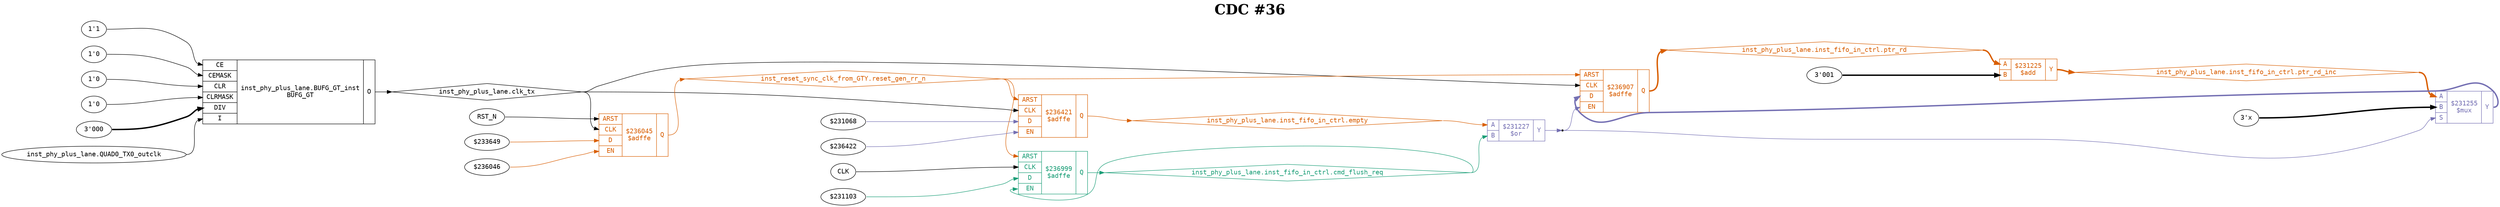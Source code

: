 digraph "spacefibre_light_top" {
label=<<b>CDC #36</b>>;
labelloc="t"
fontsize="30"
node ["fontname"="Courier"]
edge ["fontname"="Courier"]
rankdir="LR";
remincross=true;
n3 [ shape=diamond, label="inst_phy_plus_lane.clk_tx", color="black", fontcolor="black", href="/src/module_phy_plus_lane/phy_plus_lane.vhd#651" ];
n4 [ shape=diamond, label="inst_phy_plus_lane.inst_fifo_in_ctrl.cmd_flush_req", colorscheme="dark28", color="1", fontcolor="1", href="/src/ip/fifo_dc/fifo_dc.vhd#111" ];
n5 [ shape=diamond, label="inst_phy_plus_lane.inst_fifo_in_ctrl.empty", colorscheme="dark28", color="2", fontcolor="2", href="/src/ip/fifo_dc/fifo_dc.vhd#129" ];
n6 [ shape=diamond, label="inst_phy_plus_lane.inst_fifo_in_ctrl.ptr_rd", colorscheme="dark28", color="2", fontcolor="2", href="/src/ip/fifo_dc/fifo_dc.vhd#98" ];
n7 [ shape=diamond, label="inst_phy_plus_lane.inst_fifo_in_ctrl.ptr_rd_inc", colorscheme="dark28", color="2", fontcolor="2", href="/src/ip/fifo_dc/fifo_dc.vhd#99" ];
n8 [ shape=diamond, label="inst_reset_sync_clk_from_GTY.reset_gen_rr_n", colorscheme="dark28", color="2", fontcolor="2", href="/src/ip_spacefibre_light_top/reset_gen.vhd#46" ];
{ rank="source";}
{ rank="sink";}
v0 [ label="RST_N" ];
v1 [ label="$233649" ];
v2 [ label="$236046" ];
c14 [ shape=record, label="{{<p9> ARST|<p10> CLK|<p11> D|<p12> EN}|$236045\n$adffe|{<p13> Q}}", colorscheme="dark28", color="2", fontcolor="2" , href="/src/ip_spacefibre_light_top/reset_gen.vhd#56"  ];
v3 [ label="$231068" ];
v4 [ label="$236422" ];
c15 [ shape=record, label="{{<p9> ARST|<p10> CLK|<p11> D|<p12> EN}|$236421\n$adffe|{<p13> Q}}", colorscheme="dark28", color="2", fontcolor="2" , href="/src/ip/fifo_dc/fifo_dc.vhd#378"  ];
c16 [ shape=record, label="{{<p9> ARST|<p10> CLK|<p11> D|<p12> EN}|$236907\n$adffe|{<p13> Q}}", colorscheme="dark28", color="2", fontcolor="2" , href="/src/ip/fifo_dc/fifo_dc.vhd#321"  ];
v5 [ label="CLK" ];
v6 [ label="$231103" ];
c17 [ shape=record, label="{{<p9> ARST|<p10> CLK|<p11> D|<p12> EN}|$236999\n$adffe|{<p13> Q}}", colorscheme="dark28", color="1", fontcolor="1" , href="/src/ip/fifo_dc/fifo_dc.vhd#440"  ];
v7 [ label="3'001" ];
c21 [ shape=record, label="{{<p18> A|<p19> B}|$231225\n$add|{<p20> Y}}", colorscheme="dark28", color="2", fontcolor="2" , href="/src/ip/fifo_dc/fifo_dc.vhd#289"  ];
c22 [ shape=record, label="{{<p18> A|<p19> B}|$231227\n$or|{<p20> Y}}", colorscheme="dark28", color="3", fontcolor="3" , href="/src/ip/fifo_dc/fifo_dc.vhd#290"  ];
v8 [ label="3'x" ];
c24 [ shape=record, label="{{<p18> A|<p19> B|<p23> S}|$231255\n$mux|{<p20> Y}}", colorscheme="dark28", color="3", fontcolor="3" , href="/src/ip/fifo_dc/fifo_dc.vhd#331"  ];
v9 [ label="1'1" ];
v10 [ label="1'0" ];
v11 [ label="1'0" ];
v12 [ label="1'0" ];
v13 [ label="3'000" ];
v14 [ label="inst_phy_plus_lane.QUAD0_TX0_outclk" ];
c32 [ shape=record, label="{{<p25> CE|<p26> CEMASK|<p27> CLR|<p28> CLRMASK|<p29> DIV|<p30> I}|inst_phy_plus_lane.BUFG_GT_inst\nBUFG_GT|{<p31> O}}", href="/src/module_phy_plus_lane/phy_plus_lane.vhd#997"  ];
n1 [ shape=point ];
c22:p20:e -> n1:w [colorscheme="dark28", color="3", fontcolor="3", label=""];
n1:e -> c16:p12:w [colorscheme="dark28", color="3", fontcolor="3", label=""];
n1:e -> c24:p23:w [colorscheme="dark28", color="3", fontcolor="3", label=""];
c24:p20:e -> c16:p11:w [colorscheme="dark28", color="3", fontcolor="3", style="setlinewidth(3)", label=""];
c32:p31:e -> n3:w [color="black", fontcolor="black", label=""];
n3:e -> c14:p10:w [color="black", fontcolor="black", label=""];
n3:e -> c15:p10:w [color="black", fontcolor="black", label=""];
n3:e -> c16:p10:w [color="black", fontcolor="black", label=""];
c17:p13:e -> n4:w [colorscheme="dark28", color="1", fontcolor="1", label=""];
n4:e -> c17:p12:w [colorscheme="dark28", color="1", fontcolor="1", label=""];
n4:e -> c22:p19:w [colorscheme="dark28", color="1", fontcolor="1", label=""];
c15:p13:e -> n5:w [colorscheme="dark28", color="2", fontcolor="2", label=""];
n5:e -> c22:p18:w [colorscheme="dark28", color="2", fontcolor="2", label=""];
c16:p13:e -> n6:w [colorscheme="dark28", color="2", fontcolor="2", style="setlinewidth(3)", label=""];
n6:e -> c21:p18:w [colorscheme="dark28", color="2", fontcolor="2", style="setlinewidth(3)", label=""];
c21:p20:e -> n7:w [colorscheme="dark28", color="2", fontcolor="2", style="setlinewidth(3)", label=""];
n7:e -> c24:p18:w [colorscheme="dark28", color="2", fontcolor="2", style="setlinewidth(3)", label=""];
c14:p13:e -> n8:w [colorscheme="dark28", color="2", fontcolor="2", label=""];
n8:e -> c15:p9:w [colorscheme="dark28", color="2", fontcolor="2", label=""];
n8:e -> c16:p9:w [colorscheme="dark28", color="2", fontcolor="2", label=""];
n8:e -> c17:p9:w [colorscheme="dark28", color="2", fontcolor="2", label=""];
v0:e -> c14:p9:w [color="black", fontcolor="black", label=""];
v1:e -> c14:p11:w [colorscheme="dark28", color="2", fontcolor="2", label=""];
v10:e -> c32:p26:w [color="black", fontcolor="black", label=""];
v11:e -> c32:p27:w [color="black", fontcolor="black", label=""];
v12:e -> c32:p28:w [color="black", fontcolor="black", label=""];
v13:e -> c32:p29:w [color="black", fontcolor="black", style="setlinewidth(3)", label=""];
v14:e -> c32:p30:w [color="black", fontcolor="black", label=""];
v2:e -> c14:p12:w [colorscheme="dark28", color="2", fontcolor="2", label=""];
v3:e -> c15:p11:w [colorscheme="dark28", color="3", fontcolor="3", label=""];
v4:e -> c15:p12:w [colorscheme="dark28", color="3", fontcolor="3", label=""];
v5:e -> c17:p10:w [color="black", fontcolor="black", label=""];
v6:e -> c17:p11:w [colorscheme="dark28", color="1", fontcolor="1", label=""];
v7:e -> c21:p19:w [color="black", fontcolor="black", style="setlinewidth(3)", label=""];
v8:e -> c24:p19:w [color="black", fontcolor="black", style="setlinewidth(3)", label=""];
v9:e -> c32:p25:w [color="black", fontcolor="black", label=""];
}
